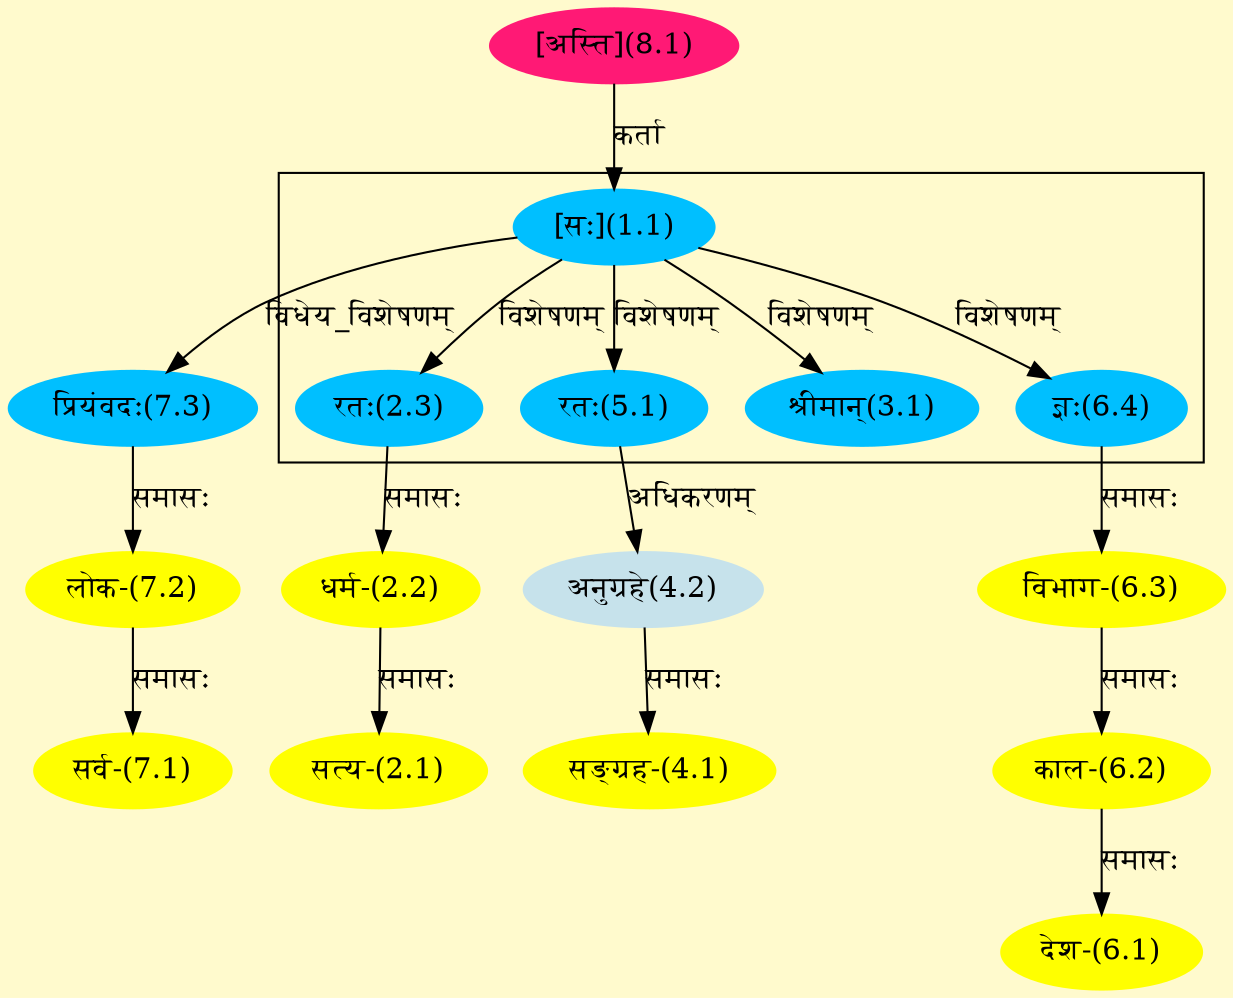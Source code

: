 digraph G{
rankdir=BT;
 compound=true;
 bgcolor="lemonchiffon1";

subgraph cluster_1{
Node2_3 [style=filled, color="#00BFFF" label = "रतः(2.3)"]
Node1_1 [style=filled, color="#00BFFF" label = "[सः](1.1)"]
Node3_1 [style=filled, color="#00BFFF" label = "श्रीमान्(3.1)"]
Node5_1 [style=filled, color="#00BFFF" label = "रतः(5.1)"]
Node6_4 [style=filled, color="#00BFFF" label = "ज्ञः(6.4)"]

}
Node1_1 [style=filled, color="#00BFFF" label = "[सः](1.1)"]
Node8_1 [style=filled, color="#FF1975" label = "[अस्ति](8.1)"]
Node2_1 [style=filled, color="#FFFF00" label = "सत्य-(2.1)"]
Node2_2 [style=filled, color="#FFFF00" label = "धर्म-(2.2)"]
Node2_3 [style=filled, color="#00BFFF" label = "रतः(2.3)"]
Node4_1 [style=filled, color="#FFFF00" label = "सङ्ग्रह-(4.1)"]
Node4_2 [style=filled, color="#C6E2EB" label = "अनुग्रहे(4.2)"]
Node5_1 [style=filled, color="#00BFFF" label = "रतः(5.1)"]
Node6_1 [style=filled, color="#FFFF00" label = "देश-(6.1)"]
Node6_2 [style=filled, color="#FFFF00" label = "काल-(6.2)"]
Node6_3 [style=filled, color="#FFFF00" label = "विभाग-(6.3)"]
Node6_4 [style=filled, color="#00BFFF" label = "ज्ञः(6.4)"]
Node7_1 [style=filled, color="#FFFF00" label = "सर्व-(7.1)"]
Node7_2 [style=filled, color="#FFFF00" label = "लोक-(7.2)"]
Node7_3 [style=filled, color="#00BFFF" label = "प्रियंवदः(7.3)"]
/* Start of Relations section */

Node1_1 -> Node8_1 [  label="कर्ता"  dir="back" ]
Node2_1 -> Node2_2 [  label="समासः"  dir="back" ]
Node2_2 -> Node2_3 [  label="समासः"  dir="back" ]
Node2_3 -> Node1_1 [  label="विशेषणम्"  dir="back" ]
Node3_1 -> Node1_1 [  label="विशेषणम्"  dir="back" ]
Node4_1 -> Node4_2 [  label="समासः"  dir="back" ]
Node4_2 -> Node5_1 [  label="अधिकरणम्"  dir="back" ]
Node5_1 -> Node1_1 [  label="विशेषणम्"  dir="back" ]
Node6_1 -> Node6_2 [  label="समासः"  dir="back" ]
Node6_2 -> Node6_3 [  label="समासः"  dir="back" ]
Node6_3 -> Node6_4 [  label="समासः"  dir="back" ]
Node6_4 -> Node1_1 [  label="विशेषणम्"  dir="back" ]
Node7_1 -> Node7_2 [  label="समासः"  dir="back" ]
Node7_2 -> Node7_3 [  label="समासः"  dir="back" ]
Node7_3 -> Node1_1 [  label="विधेय_विशेषणम्"  dir="back" ]
}
